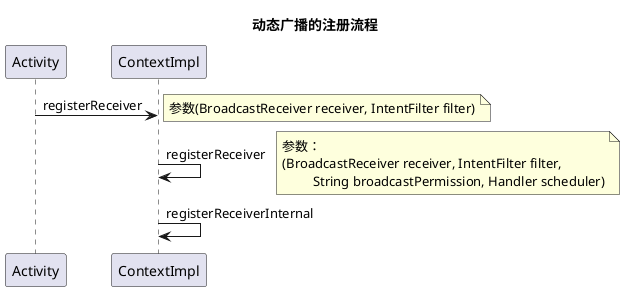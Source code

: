 @startuml
title 动态广播的注册流程
Activity -> ContextImpl : registerReceiver
note right:参数(BroadcastReceiver receiver, IntentFilter filter)

ContextImpl ->  ContextImpl : registerReceiver
note right
参数：
(BroadcastReceiver receiver, IntentFilter filter,
         String broadcastPermission, Handler scheduler)
end note
ContextImpl ->  ContextImpl : registerReceiverInternal



@enduml